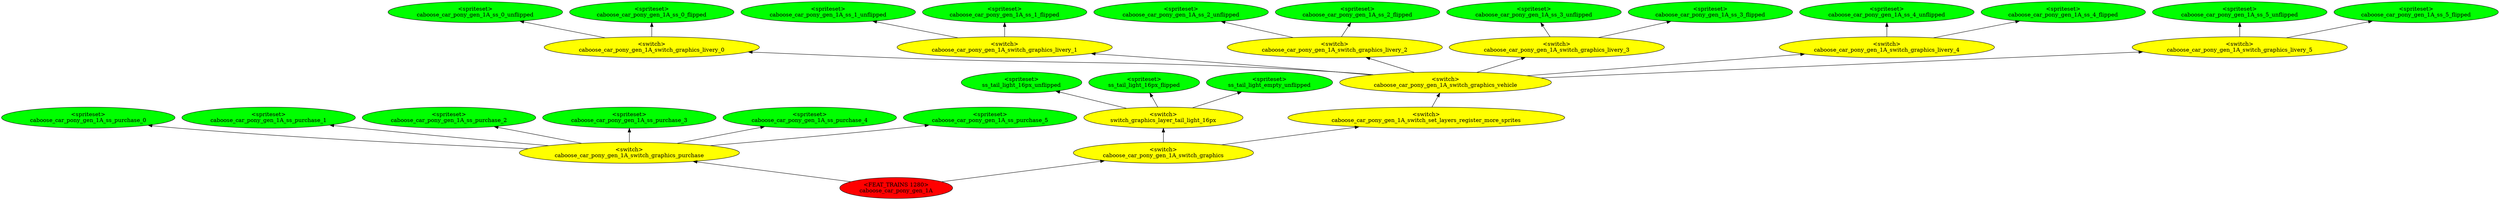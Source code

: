 digraph {
rankdir="BT"
ss_tail_light_16px_unflipped [fillcolor=green style="filled" label="<spriteset>\nss_tail_light_16px_unflipped"]
ss_tail_light_16px_flipped [fillcolor=green style="filled" label="<spriteset>\nss_tail_light_16px_flipped"]
ss_tail_light_empty_unflipped [fillcolor=green style="filled" label="<spriteset>\nss_tail_light_empty_unflipped"]
switch_graphics_layer_tail_light_16px [fillcolor=yellow style="filled" label="<switch>\nswitch_graphics_layer_tail_light_16px"]
caboose_car_pony_gen_1A_ss_0_unflipped [fillcolor=green style="filled" label="<spriteset>\ncaboose_car_pony_gen_1A_ss_0_unflipped"]
caboose_car_pony_gen_1A_ss_0_flipped [fillcolor=green style="filled" label="<spriteset>\ncaboose_car_pony_gen_1A_ss_0_flipped"]
caboose_car_pony_gen_1A_switch_graphics_livery_0 [fillcolor=yellow style="filled" label="<switch>\ncaboose_car_pony_gen_1A_switch_graphics_livery_0"]
caboose_car_pony_gen_1A_ss_1_unflipped [fillcolor=green style="filled" label="<spriteset>\ncaboose_car_pony_gen_1A_ss_1_unflipped"]
caboose_car_pony_gen_1A_ss_1_flipped [fillcolor=green style="filled" label="<spriteset>\ncaboose_car_pony_gen_1A_ss_1_flipped"]
caboose_car_pony_gen_1A_switch_graphics_livery_1 [fillcolor=yellow style="filled" label="<switch>\ncaboose_car_pony_gen_1A_switch_graphics_livery_1"]
caboose_car_pony_gen_1A_ss_2_unflipped [fillcolor=green style="filled" label="<spriteset>\ncaboose_car_pony_gen_1A_ss_2_unflipped"]
caboose_car_pony_gen_1A_ss_2_flipped [fillcolor=green style="filled" label="<spriteset>\ncaboose_car_pony_gen_1A_ss_2_flipped"]
caboose_car_pony_gen_1A_switch_graphics_livery_2 [fillcolor=yellow style="filled" label="<switch>\ncaboose_car_pony_gen_1A_switch_graphics_livery_2"]
caboose_car_pony_gen_1A_ss_3_unflipped [fillcolor=green style="filled" label="<spriteset>\ncaboose_car_pony_gen_1A_ss_3_unflipped"]
caboose_car_pony_gen_1A_ss_3_flipped [fillcolor=green style="filled" label="<spriteset>\ncaboose_car_pony_gen_1A_ss_3_flipped"]
caboose_car_pony_gen_1A_switch_graphics_livery_3 [fillcolor=yellow style="filled" label="<switch>\ncaboose_car_pony_gen_1A_switch_graphics_livery_3"]
caboose_car_pony_gen_1A_ss_4_unflipped [fillcolor=green style="filled" label="<spriteset>\ncaboose_car_pony_gen_1A_ss_4_unflipped"]
caboose_car_pony_gen_1A_ss_4_flipped [fillcolor=green style="filled" label="<spriteset>\ncaboose_car_pony_gen_1A_ss_4_flipped"]
caboose_car_pony_gen_1A_switch_graphics_livery_4 [fillcolor=yellow style="filled" label="<switch>\ncaboose_car_pony_gen_1A_switch_graphics_livery_4"]
caboose_car_pony_gen_1A_ss_5_unflipped [fillcolor=green style="filled" label="<spriteset>\ncaboose_car_pony_gen_1A_ss_5_unflipped"]
caboose_car_pony_gen_1A_ss_5_flipped [fillcolor=green style="filled" label="<spriteset>\ncaboose_car_pony_gen_1A_ss_5_flipped"]
caboose_car_pony_gen_1A_switch_graphics_livery_5 [fillcolor=yellow style="filled" label="<switch>\ncaboose_car_pony_gen_1A_switch_graphics_livery_5"]
caboose_car_pony_gen_1A_switch_graphics_vehicle [fillcolor=yellow style="filled" label="<switch>\ncaboose_car_pony_gen_1A_switch_graphics_vehicle"]
caboose_car_pony_gen_1A_ss_purchase_0 [fillcolor=green style="filled" label="<spriteset>\ncaboose_car_pony_gen_1A_ss_purchase_0"]
caboose_car_pony_gen_1A_ss_purchase_1 [fillcolor=green style="filled" label="<spriteset>\ncaboose_car_pony_gen_1A_ss_purchase_1"]
caboose_car_pony_gen_1A_ss_purchase_2 [fillcolor=green style="filled" label="<spriteset>\ncaboose_car_pony_gen_1A_ss_purchase_2"]
caboose_car_pony_gen_1A_ss_purchase_3 [fillcolor=green style="filled" label="<spriteset>\ncaboose_car_pony_gen_1A_ss_purchase_3"]
caboose_car_pony_gen_1A_ss_purchase_4 [fillcolor=green style="filled" label="<spriteset>\ncaboose_car_pony_gen_1A_ss_purchase_4"]
caboose_car_pony_gen_1A_ss_purchase_5 [fillcolor=green style="filled" label="<spriteset>\ncaboose_car_pony_gen_1A_ss_purchase_5"]
caboose_car_pony_gen_1A_switch_graphics_purchase [fillcolor=yellow style="filled" label="<switch>\ncaboose_car_pony_gen_1A_switch_graphics_purchase"]
caboose_car_pony_gen_1A_switch_set_layers_register_more_sprites [fillcolor=yellow style="filled" label="<switch>\ncaboose_car_pony_gen_1A_switch_set_layers_register_more_sprites"]
caboose_car_pony_gen_1A_switch_graphics [fillcolor=yellow style="filled" label="<switch>\ncaboose_car_pony_gen_1A_switch_graphics"]
caboose_car_pony_gen_1A [fillcolor=red style="filled" label="<FEAT_TRAINS 1280>\ncaboose_car_pony_gen_1A"]
caboose_car_pony_gen_1A_switch_graphics_livery_1->caboose_car_pony_gen_1A_ss_1_flipped
caboose_car_pony_gen_1A_switch_graphics_vehicle->caboose_car_pony_gen_1A_switch_graphics_livery_1
caboose_car_pony_gen_1A_switch_set_layers_register_more_sprites->caboose_car_pony_gen_1A_switch_graphics_vehicle
caboose_car_pony_gen_1A_switch_graphics->switch_graphics_layer_tail_light_16px
caboose_car_pony_gen_1A_switch_graphics_vehicle->caboose_car_pony_gen_1A_switch_graphics_livery_5
caboose_car_pony_gen_1A_switch_graphics_purchase->caboose_car_pony_gen_1A_ss_purchase_5
caboose_car_pony_gen_1A_switch_graphics_livery_2->caboose_car_pony_gen_1A_ss_2_unflipped
caboose_car_pony_gen_1A_switch_graphics_livery_4->caboose_car_pony_gen_1A_ss_4_unflipped
caboose_car_pony_gen_1A_switch_graphics_vehicle->caboose_car_pony_gen_1A_switch_graphics_livery_3
caboose_car_pony_gen_1A_switch_graphics->caboose_car_pony_gen_1A_switch_set_layers_register_more_sprites
caboose_car_pony_gen_1A->caboose_car_pony_gen_1A_switch_graphics_purchase
switch_graphics_layer_tail_light_16px->ss_tail_light_16px_flipped
caboose_car_pony_gen_1A_switch_graphics_purchase->caboose_car_pony_gen_1A_ss_purchase_3
caboose_car_pony_gen_1A_switch_graphics_livery_5->caboose_car_pony_gen_1A_ss_5_unflipped
caboose_car_pony_gen_1A_switch_graphics_purchase->caboose_car_pony_gen_1A_ss_purchase_4
switch_graphics_layer_tail_light_16px->ss_tail_light_empty_unflipped
caboose_car_pony_gen_1A_switch_graphics_vehicle->caboose_car_pony_gen_1A_switch_graphics_livery_2
caboose_car_pony_gen_1A_switch_graphics_livery_4->caboose_car_pony_gen_1A_ss_4_flipped
caboose_car_pony_gen_1A->caboose_car_pony_gen_1A_switch_graphics
caboose_car_pony_gen_1A_switch_graphics_livery_0->caboose_car_pony_gen_1A_ss_0_unflipped
caboose_car_pony_gen_1A_switch_graphics_livery_5->caboose_car_pony_gen_1A_ss_5_flipped
caboose_car_pony_gen_1A_switch_graphics_livery_3->caboose_car_pony_gen_1A_ss_3_unflipped
caboose_car_pony_gen_1A_switch_graphics_livery_3->caboose_car_pony_gen_1A_ss_3_flipped
switch_graphics_layer_tail_light_16px->ss_tail_light_16px_unflipped
caboose_car_pony_gen_1A_switch_graphics_livery_2->caboose_car_pony_gen_1A_ss_2_flipped
caboose_car_pony_gen_1A_switch_graphics_vehicle->caboose_car_pony_gen_1A_switch_graphics_livery_0
caboose_car_pony_gen_1A_switch_graphics_purchase->caboose_car_pony_gen_1A_ss_purchase_2
caboose_car_pony_gen_1A_switch_graphics_vehicle->caboose_car_pony_gen_1A_switch_graphics_livery_4
caboose_car_pony_gen_1A_switch_graphics_purchase->caboose_car_pony_gen_1A_ss_purchase_0
caboose_car_pony_gen_1A_switch_graphics_purchase->caboose_car_pony_gen_1A_ss_purchase_1
caboose_car_pony_gen_1A_switch_graphics_livery_0->caboose_car_pony_gen_1A_ss_0_flipped
caboose_car_pony_gen_1A_switch_graphics_livery_1->caboose_car_pony_gen_1A_ss_1_unflipped
}
